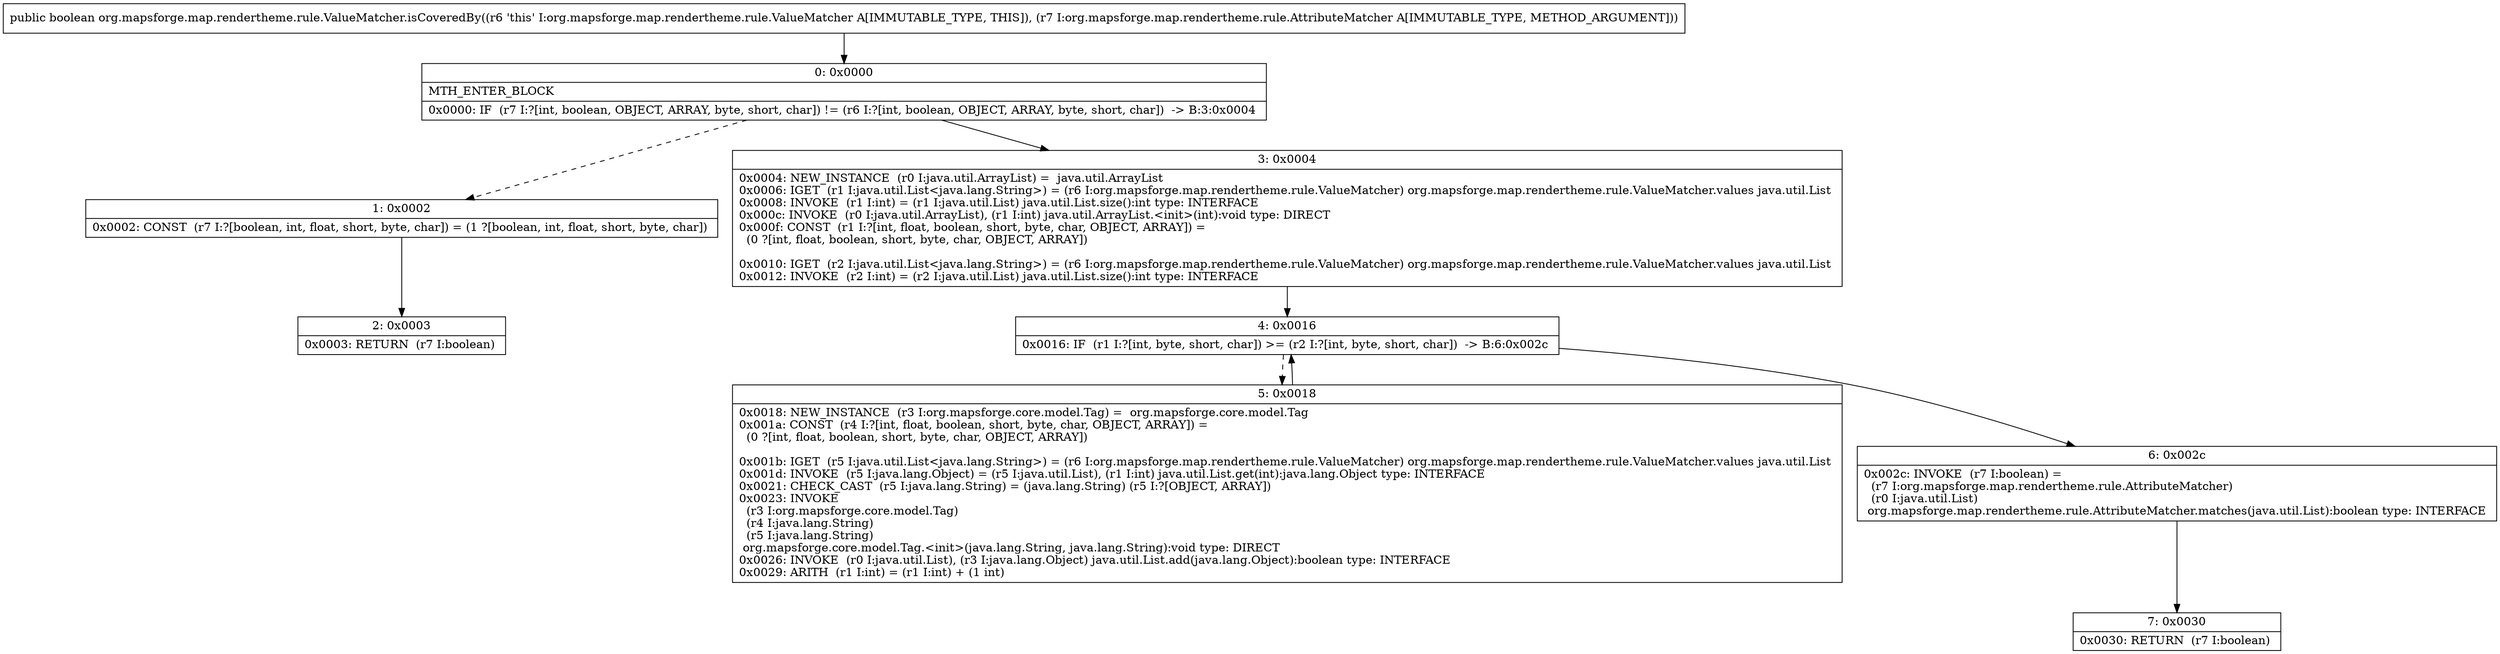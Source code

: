 digraph "CFG fororg.mapsforge.map.rendertheme.rule.ValueMatcher.isCoveredBy(Lorg\/mapsforge\/map\/rendertheme\/rule\/AttributeMatcher;)Z" {
Node_0 [shape=record,label="{0\:\ 0x0000|MTH_ENTER_BLOCK\l|0x0000: IF  (r7 I:?[int, boolean, OBJECT, ARRAY, byte, short, char]) != (r6 I:?[int, boolean, OBJECT, ARRAY, byte, short, char])  \-\> B:3:0x0004 \l}"];
Node_1 [shape=record,label="{1\:\ 0x0002|0x0002: CONST  (r7 I:?[boolean, int, float, short, byte, char]) = (1 ?[boolean, int, float, short, byte, char]) \l}"];
Node_2 [shape=record,label="{2\:\ 0x0003|0x0003: RETURN  (r7 I:boolean) \l}"];
Node_3 [shape=record,label="{3\:\ 0x0004|0x0004: NEW_INSTANCE  (r0 I:java.util.ArrayList) =  java.util.ArrayList \l0x0006: IGET  (r1 I:java.util.List\<java.lang.String\>) = (r6 I:org.mapsforge.map.rendertheme.rule.ValueMatcher) org.mapsforge.map.rendertheme.rule.ValueMatcher.values java.util.List \l0x0008: INVOKE  (r1 I:int) = (r1 I:java.util.List) java.util.List.size():int type: INTERFACE \l0x000c: INVOKE  (r0 I:java.util.ArrayList), (r1 I:int) java.util.ArrayList.\<init\>(int):void type: DIRECT \l0x000f: CONST  (r1 I:?[int, float, boolean, short, byte, char, OBJECT, ARRAY]) = \l  (0 ?[int, float, boolean, short, byte, char, OBJECT, ARRAY])\l \l0x0010: IGET  (r2 I:java.util.List\<java.lang.String\>) = (r6 I:org.mapsforge.map.rendertheme.rule.ValueMatcher) org.mapsforge.map.rendertheme.rule.ValueMatcher.values java.util.List \l0x0012: INVOKE  (r2 I:int) = (r2 I:java.util.List) java.util.List.size():int type: INTERFACE \l}"];
Node_4 [shape=record,label="{4\:\ 0x0016|0x0016: IF  (r1 I:?[int, byte, short, char]) \>= (r2 I:?[int, byte, short, char])  \-\> B:6:0x002c \l}"];
Node_5 [shape=record,label="{5\:\ 0x0018|0x0018: NEW_INSTANCE  (r3 I:org.mapsforge.core.model.Tag) =  org.mapsforge.core.model.Tag \l0x001a: CONST  (r4 I:?[int, float, boolean, short, byte, char, OBJECT, ARRAY]) = \l  (0 ?[int, float, boolean, short, byte, char, OBJECT, ARRAY])\l \l0x001b: IGET  (r5 I:java.util.List\<java.lang.String\>) = (r6 I:org.mapsforge.map.rendertheme.rule.ValueMatcher) org.mapsforge.map.rendertheme.rule.ValueMatcher.values java.util.List \l0x001d: INVOKE  (r5 I:java.lang.Object) = (r5 I:java.util.List), (r1 I:int) java.util.List.get(int):java.lang.Object type: INTERFACE \l0x0021: CHECK_CAST  (r5 I:java.lang.String) = (java.lang.String) (r5 I:?[OBJECT, ARRAY]) \l0x0023: INVOKE  \l  (r3 I:org.mapsforge.core.model.Tag)\l  (r4 I:java.lang.String)\l  (r5 I:java.lang.String)\l org.mapsforge.core.model.Tag.\<init\>(java.lang.String, java.lang.String):void type: DIRECT \l0x0026: INVOKE  (r0 I:java.util.List), (r3 I:java.lang.Object) java.util.List.add(java.lang.Object):boolean type: INTERFACE \l0x0029: ARITH  (r1 I:int) = (r1 I:int) + (1 int) \l}"];
Node_6 [shape=record,label="{6\:\ 0x002c|0x002c: INVOKE  (r7 I:boolean) = \l  (r7 I:org.mapsforge.map.rendertheme.rule.AttributeMatcher)\l  (r0 I:java.util.List)\l org.mapsforge.map.rendertheme.rule.AttributeMatcher.matches(java.util.List):boolean type: INTERFACE \l}"];
Node_7 [shape=record,label="{7\:\ 0x0030|0x0030: RETURN  (r7 I:boolean) \l}"];
MethodNode[shape=record,label="{public boolean org.mapsforge.map.rendertheme.rule.ValueMatcher.isCoveredBy((r6 'this' I:org.mapsforge.map.rendertheme.rule.ValueMatcher A[IMMUTABLE_TYPE, THIS]), (r7 I:org.mapsforge.map.rendertheme.rule.AttributeMatcher A[IMMUTABLE_TYPE, METHOD_ARGUMENT])) }"];
MethodNode -> Node_0;
Node_0 -> Node_1[style=dashed];
Node_0 -> Node_3;
Node_1 -> Node_2;
Node_3 -> Node_4;
Node_4 -> Node_5[style=dashed];
Node_4 -> Node_6;
Node_5 -> Node_4;
Node_6 -> Node_7;
}

